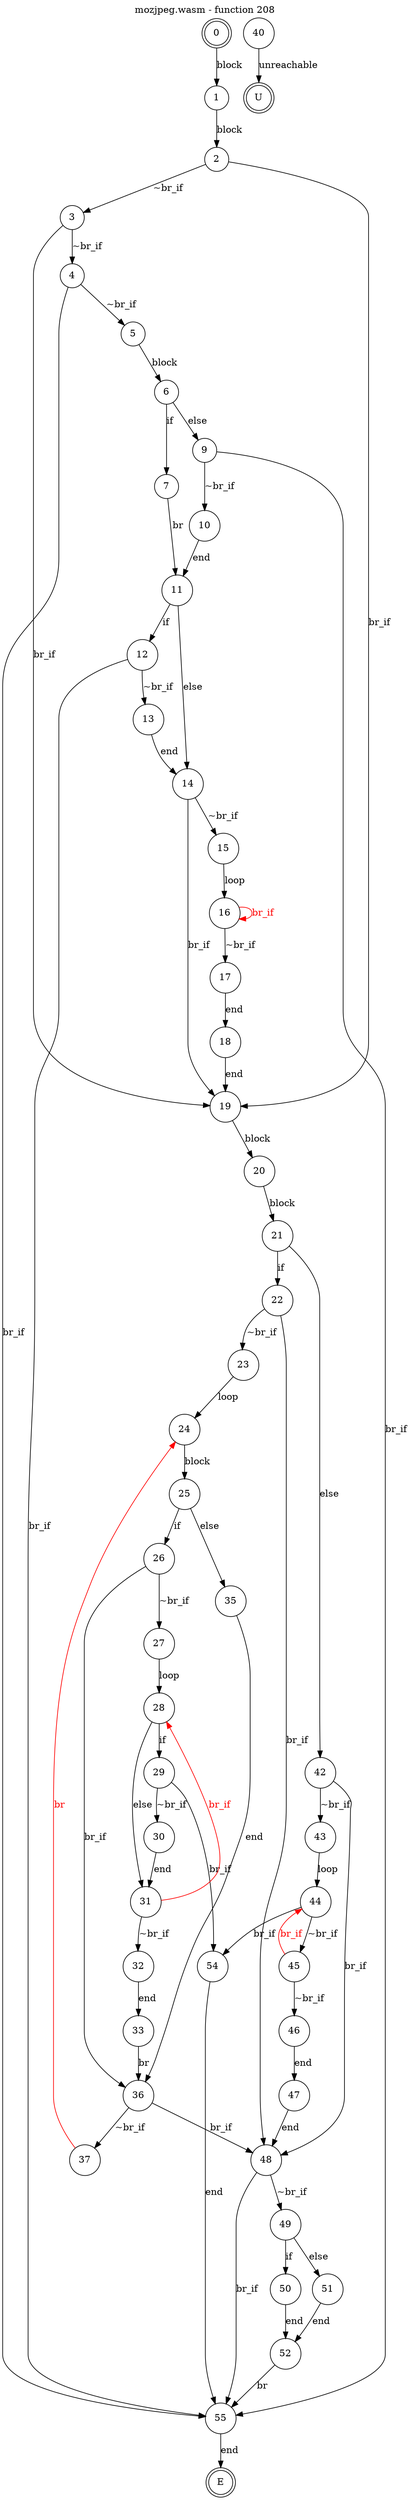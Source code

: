 digraph finite_state_machine {
    label = "mozjpeg.wasm - function 208"
    labelloc =  t
    labelfontsize = 16
    labelfontcolor = black
    labelfontname = "Helvetica"
    node [shape = doublecircle]; 0 E U ;
    node [shape = circle];
    0 -> 1[label="block"];
    1 -> 2[label="block"];
    2 -> 3[label="~br_if"];
    2 -> 19[label="br_if"];
    3 -> 4[label="~br_if"];
    3 -> 19[label="br_if"];
    4 -> 5[label="~br_if"];
    4 -> 55[label="br_if"];
    5 -> 6[label="block"];
    6 -> 7[label="if"];
    6 -> 9[label="else"];
    7 -> 11[label="br"];
    9 -> 10[label="~br_if"];
    9 -> 55[label="br_if"];
    10 -> 11[label="end"];
    11 -> 12[label="if"];
    11 -> 14[label="else"];
    12 -> 13[label="~br_if"];
    12 -> 55[label="br_if"];
    13 -> 14[label="end"];
    14 -> 15[label="~br_if"];
    14 -> 19[label="br_if"];
    15 -> 16[label="loop"];
    16 -> 17[label="~br_if"];
    16 -> 16[color="red" fontcolor="red" label="br_if"];
    17 -> 18[label="end"];
    18 -> 19[label="end"];
    19 -> 20[label="block"];
    20 -> 21[label="block"];
    21 -> 22[label="if"];
    21 -> 42[label="else"];
    22 -> 23[label="~br_if"];
    22 -> 48[label="br_if"];
    23 -> 24[label="loop"];
    24 -> 25[label="block"];
    25 -> 26[label="if"];
    25 -> 35[label="else"];
    26 -> 27[label="~br_if"];
    26 -> 36[label="br_if"];
    27 -> 28[label="loop"];
    28 -> 29[label="if"];
    28 -> 31[label="else"];
    29 -> 30[label="~br_if"];
    29 -> 54[label="br_if"];
    30 -> 31[label="end"];
    31 -> 32[label="~br_if"];
    31 -> 28[color="red" fontcolor="red" label="br_if"];
    32 -> 33[label="end"];
    33 -> 36[label="br"];
    35 -> 36[label="end"];
    36 -> 37[label="~br_if"];
    36 -> 48[label="br_if"];
    37 -> 24[color="red" fontcolor="red" label="br"];
    40 -> U[label="unreachable"];
    42 -> 43[label="~br_if"];
    42 -> 48[label="br_if"];
    43 -> 44[label="loop"];
    44 -> 45[label="~br_if"];
    44 -> 54[label="br_if"];
    45 -> 46[label="~br_if"];
    45 -> 44[color="red" fontcolor="red" label="br_if"];
    46 -> 47[label="end"];
    47 -> 48[label="end"];
    48 -> 49[label="~br_if"];
    48 -> 55[label="br_if"];
    49 -> 50[label="if"];
    49 -> 51[label="else"];
    50 -> 52[label="end"];
    51 -> 52[label="end"];
    52 -> 55[label="br"];
    54 -> 55[label="end"];
    55 -> E[label="end"];
}
